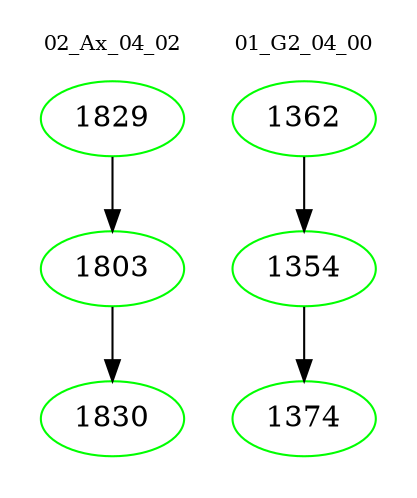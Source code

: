 digraph{
subgraph cluster_0 {
color = white
label = "02_Ax_04_02";
fontsize=10;
T0_1829 [label="1829", color="green"]
T0_1829 -> T0_1803 [color="black"]
T0_1803 [label="1803", color="green"]
T0_1803 -> T0_1830 [color="black"]
T0_1830 [label="1830", color="green"]
}
subgraph cluster_1 {
color = white
label = "01_G2_04_00";
fontsize=10;
T1_1362 [label="1362", color="green"]
T1_1362 -> T1_1354 [color="black"]
T1_1354 [label="1354", color="green"]
T1_1354 -> T1_1374 [color="black"]
T1_1374 [label="1374", color="green"]
}
}
